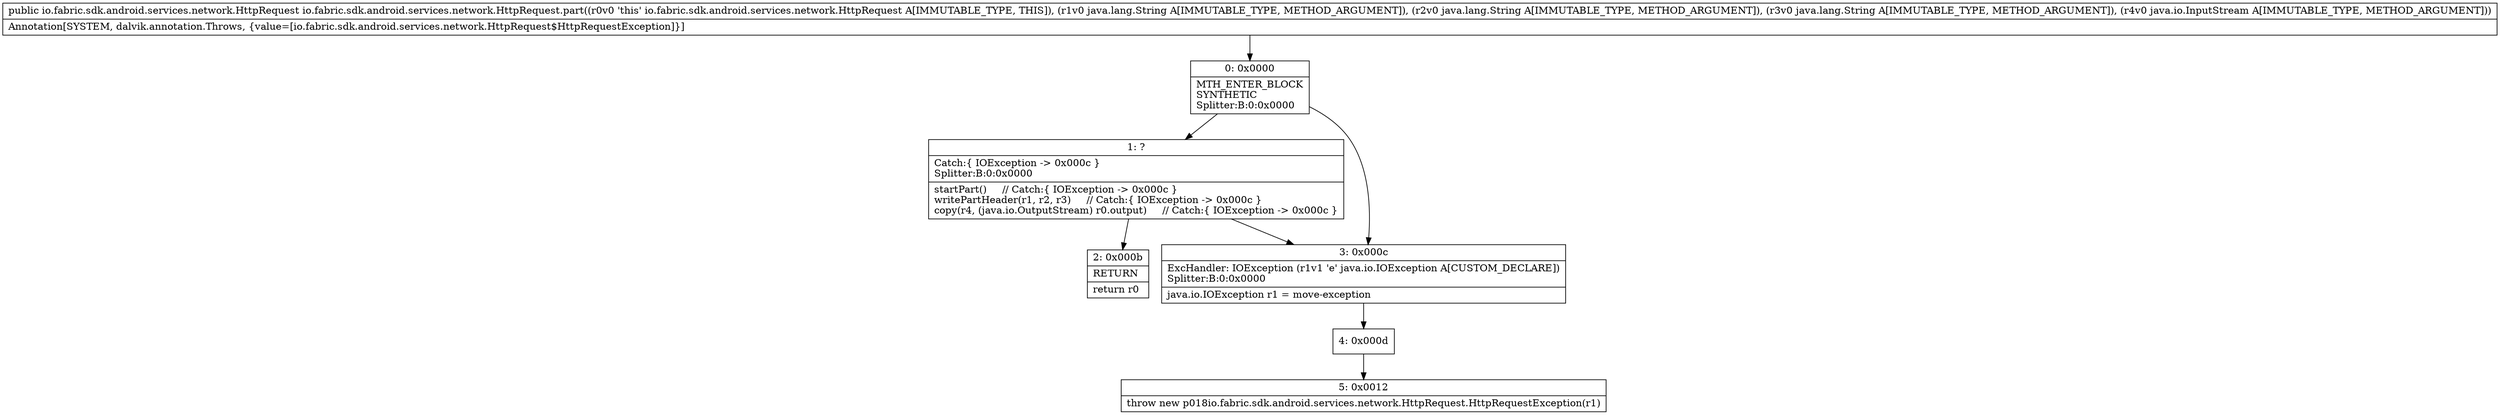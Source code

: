 digraph "CFG forio.fabric.sdk.android.services.network.HttpRequest.part(Ljava\/lang\/String;Ljava\/lang\/String;Ljava\/lang\/String;Ljava\/io\/InputStream;)Lio\/fabric\/sdk\/android\/services\/network\/HttpRequest;" {
Node_0 [shape=record,label="{0\:\ 0x0000|MTH_ENTER_BLOCK\lSYNTHETIC\lSplitter:B:0:0x0000\l}"];
Node_1 [shape=record,label="{1\:\ ?|Catch:\{ IOException \-\> 0x000c \}\lSplitter:B:0:0x0000\l|startPart()     \/\/ Catch:\{ IOException \-\> 0x000c \}\lwritePartHeader(r1, r2, r3)     \/\/ Catch:\{ IOException \-\> 0x000c \}\lcopy(r4, (java.io.OutputStream) r0.output)     \/\/ Catch:\{ IOException \-\> 0x000c \}\l}"];
Node_2 [shape=record,label="{2\:\ 0x000b|RETURN\l|return r0\l}"];
Node_3 [shape=record,label="{3\:\ 0x000c|ExcHandler: IOException (r1v1 'e' java.io.IOException A[CUSTOM_DECLARE])\lSplitter:B:0:0x0000\l|java.io.IOException r1 = move\-exception\l}"];
Node_4 [shape=record,label="{4\:\ 0x000d}"];
Node_5 [shape=record,label="{5\:\ 0x0012|throw new p018io.fabric.sdk.android.services.network.HttpRequest.HttpRequestException(r1)\l}"];
MethodNode[shape=record,label="{public io.fabric.sdk.android.services.network.HttpRequest io.fabric.sdk.android.services.network.HttpRequest.part((r0v0 'this' io.fabric.sdk.android.services.network.HttpRequest A[IMMUTABLE_TYPE, THIS]), (r1v0 java.lang.String A[IMMUTABLE_TYPE, METHOD_ARGUMENT]), (r2v0 java.lang.String A[IMMUTABLE_TYPE, METHOD_ARGUMENT]), (r3v0 java.lang.String A[IMMUTABLE_TYPE, METHOD_ARGUMENT]), (r4v0 java.io.InputStream A[IMMUTABLE_TYPE, METHOD_ARGUMENT]))  | Annotation[SYSTEM, dalvik.annotation.Throws, \{value=[io.fabric.sdk.android.services.network.HttpRequest$HttpRequestException]\}]\l}"];
MethodNode -> Node_0;
Node_0 -> Node_1;
Node_0 -> Node_3;
Node_1 -> Node_2;
Node_1 -> Node_3;
Node_3 -> Node_4;
Node_4 -> Node_5;
}

